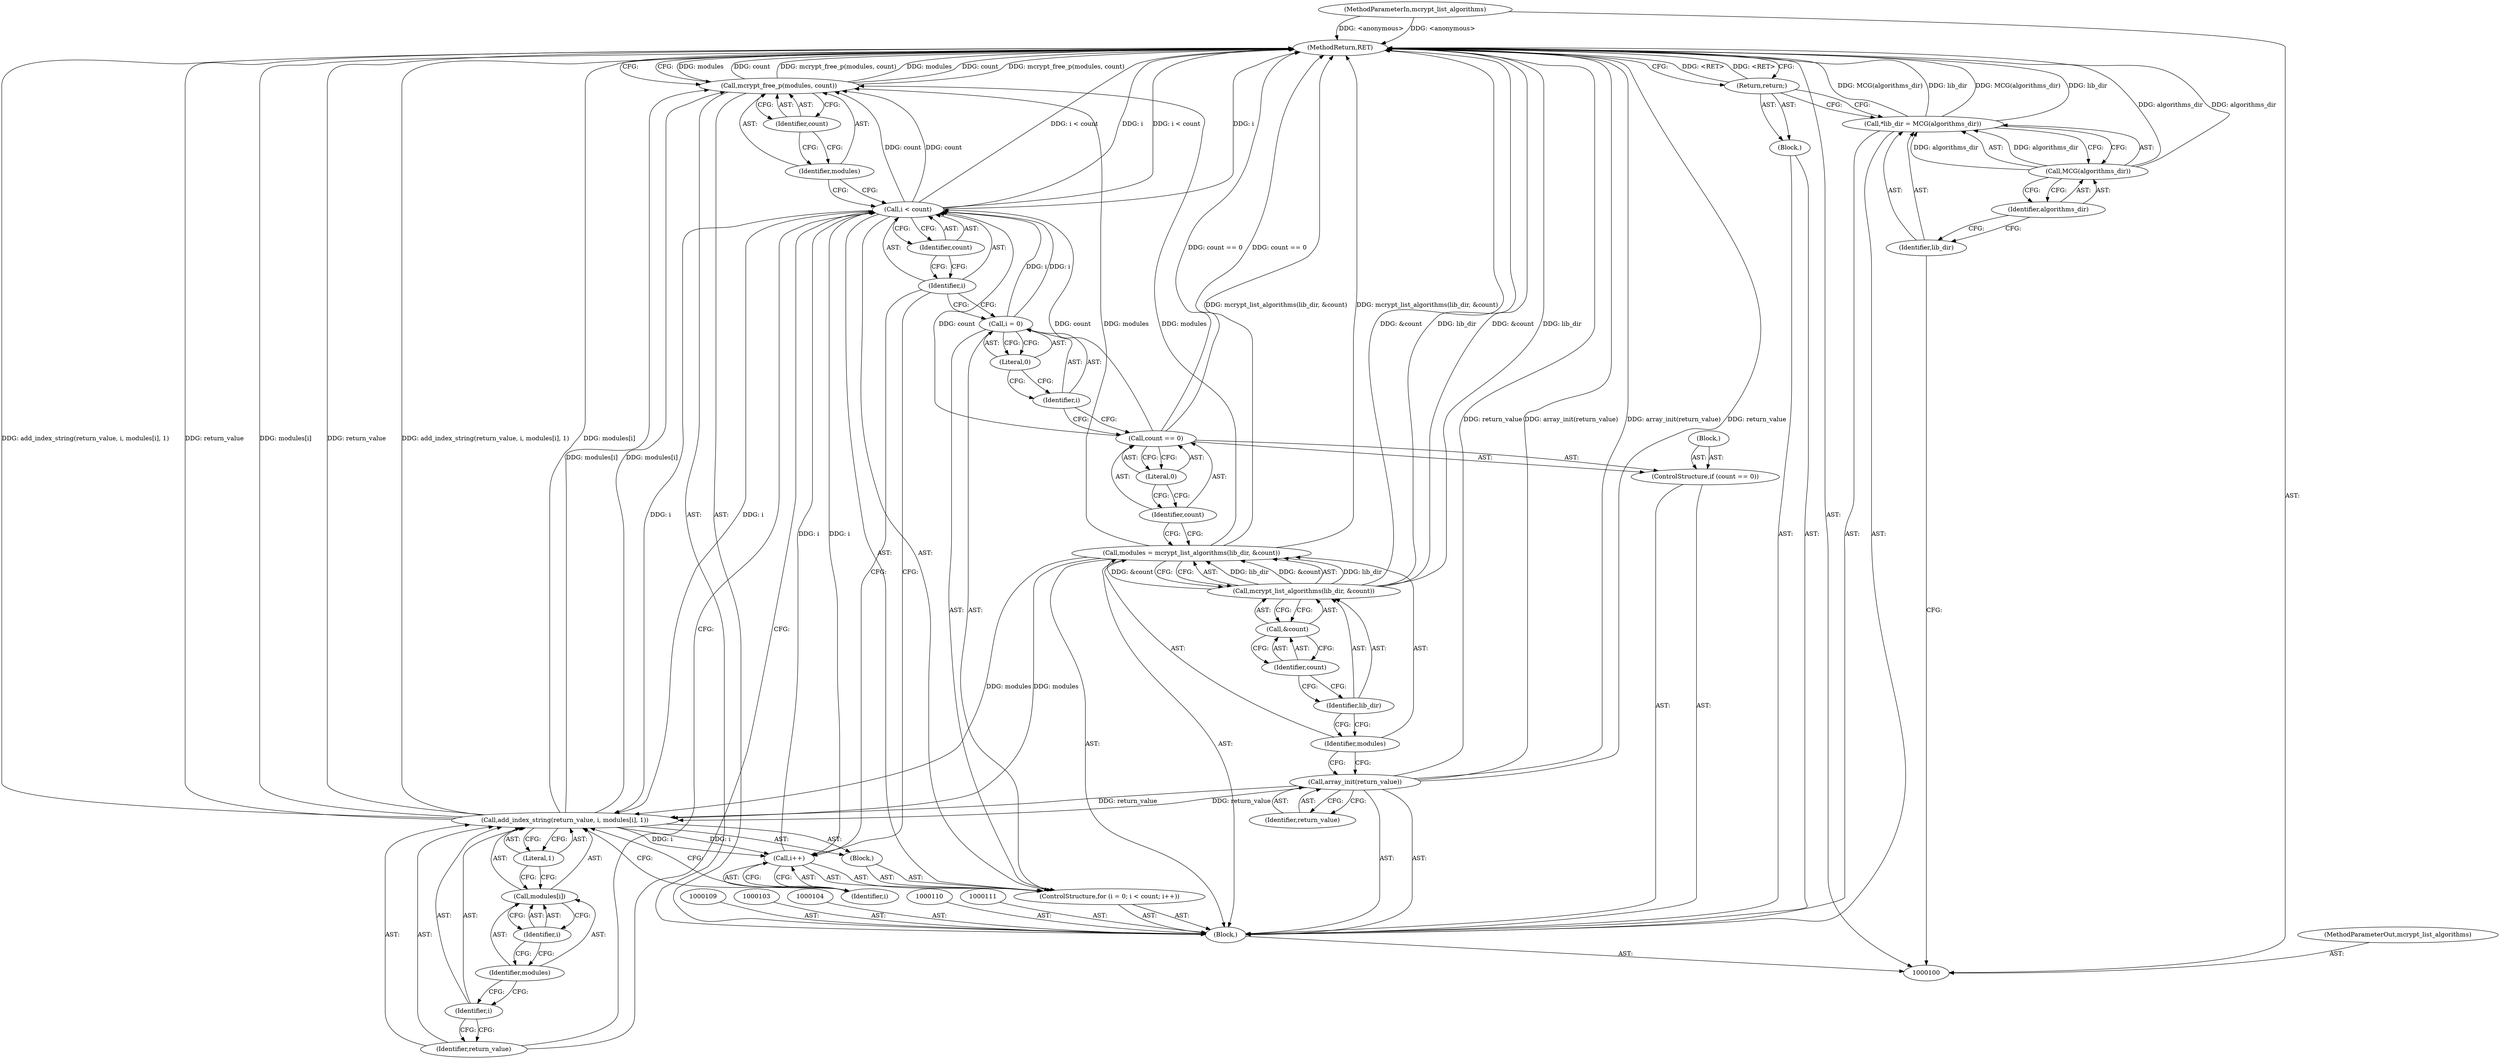 digraph "0_php-src_6c5211a0cef0cc2854eaa387e0eb036e012904d0?w=1_12" {
"1000147" [label="(MethodReturn,RET)"];
"1000101" [label="(MethodParameterIn,mcrypt_list_algorithms)"];
"1000208" [label="(MethodParameterOut,mcrypt_list_algorithms)"];
"1000113" [label="(Return,return;)"];
"1000115" [label="(Identifier,return_value)"];
"1000114" [label="(Call,array_init(return_value))"];
"1000118" [label="(Call,mcrypt_list_algorithms(lib_dir, &count))"];
"1000116" [label="(Call,modules = mcrypt_list_algorithms(lib_dir, &count))"];
"1000117" [label="(Identifier,modules)"];
"1000119" [label="(Identifier,lib_dir)"];
"1000120" [label="(Call,&count)"];
"1000121" [label="(Identifier,count)"];
"1000122" [label="(ControlStructure,if (count == 0))"];
"1000125" [label="(Literal,0)"];
"1000126" [label="(Block,)"];
"1000123" [label="(Call,count == 0)"];
"1000124" [label="(Identifier,count)"];
"1000127" [label="(ControlStructure,for (i = 0; i < count; i++))"];
"1000130" [label="(Literal,0)"];
"1000131" [label="(Call,i < count)"];
"1000132" [label="(Identifier,i)"];
"1000133" [label="(Identifier,count)"];
"1000134" [label="(Call,i++)"];
"1000135" [label="(Identifier,i)"];
"1000136" [label="(Block,)"];
"1000128" [label="(Call,i = 0)"];
"1000129" [label="(Identifier,i)"];
"1000102" [label="(Block,)"];
"1000138" [label="(Identifier,return_value)"];
"1000137" [label="(Call,add_index_string(return_value, i, modules[i], 1))"];
"1000139" [label="(Identifier,i)"];
"1000140" [label="(Call,modules[i])"];
"1000141" [label="(Identifier,modules)"];
"1000142" [label="(Identifier,i)"];
"1000143" [label="(Literal,1)"];
"1000144" [label="(Call,mcrypt_free_p(modules, count))"];
"1000145" [label="(Identifier,modules)"];
"1000146" [label="(Identifier,count)"];
"1000107" [label="(Call,MCG(algorithms_dir))"];
"1000108" [label="(Identifier,algorithms_dir)"];
"1000105" [label="(Call,*lib_dir = MCG(algorithms_dir))"];
"1000106" [label="(Identifier,lib_dir)"];
"1000112" [label="(Block,)"];
"1000147" -> "1000100"  [label="AST: "];
"1000147" -> "1000113"  [label="CFG: "];
"1000147" -> "1000144"  [label="CFG: "];
"1000107" -> "1000147"  [label="DDG: algorithms_dir"];
"1000105" -> "1000147"  [label="DDG: MCG(algorithms_dir)"];
"1000105" -> "1000147"  [label="DDG: lib_dir"];
"1000114" -> "1000147"  [label="DDG: array_init(return_value)"];
"1000114" -> "1000147"  [label="DDG: return_value"];
"1000137" -> "1000147"  [label="DDG: modules[i]"];
"1000137" -> "1000147"  [label="DDG: return_value"];
"1000137" -> "1000147"  [label="DDG: add_index_string(return_value, i, modules[i], 1)"];
"1000116" -> "1000147"  [label="DDG: mcrypt_list_algorithms(lib_dir, &count)"];
"1000144" -> "1000147"  [label="DDG: modules"];
"1000144" -> "1000147"  [label="DDG: count"];
"1000144" -> "1000147"  [label="DDG: mcrypt_free_p(modules, count)"];
"1000118" -> "1000147"  [label="DDG: lib_dir"];
"1000118" -> "1000147"  [label="DDG: &count"];
"1000131" -> "1000147"  [label="DDG: i < count"];
"1000131" -> "1000147"  [label="DDG: i"];
"1000123" -> "1000147"  [label="DDG: count == 0"];
"1000101" -> "1000147"  [label="DDG: <anonymous>"];
"1000113" -> "1000147"  [label="DDG: <RET>"];
"1000101" -> "1000100"  [label="AST: "];
"1000101" -> "1000147"  [label="DDG: <anonymous>"];
"1000208" -> "1000100"  [label="AST: "];
"1000113" -> "1000112"  [label="AST: "];
"1000113" -> "1000105"  [label="CFG: "];
"1000147" -> "1000113"  [label="CFG: "];
"1000113" -> "1000147"  [label="DDG: <RET>"];
"1000115" -> "1000114"  [label="AST: "];
"1000114" -> "1000115"  [label="CFG: "];
"1000114" -> "1000102"  [label="AST: "];
"1000114" -> "1000115"  [label="CFG: "];
"1000115" -> "1000114"  [label="AST: "];
"1000117" -> "1000114"  [label="CFG: "];
"1000114" -> "1000147"  [label="DDG: array_init(return_value)"];
"1000114" -> "1000147"  [label="DDG: return_value"];
"1000114" -> "1000137"  [label="DDG: return_value"];
"1000118" -> "1000116"  [label="AST: "];
"1000118" -> "1000120"  [label="CFG: "];
"1000119" -> "1000118"  [label="AST: "];
"1000120" -> "1000118"  [label="AST: "];
"1000116" -> "1000118"  [label="CFG: "];
"1000118" -> "1000147"  [label="DDG: lib_dir"];
"1000118" -> "1000147"  [label="DDG: &count"];
"1000118" -> "1000116"  [label="DDG: lib_dir"];
"1000118" -> "1000116"  [label="DDG: &count"];
"1000116" -> "1000102"  [label="AST: "];
"1000116" -> "1000118"  [label="CFG: "];
"1000117" -> "1000116"  [label="AST: "];
"1000118" -> "1000116"  [label="AST: "];
"1000124" -> "1000116"  [label="CFG: "];
"1000116" -> "1000147"  [label="DDG: mcrypt_list_algorithms(lib_dir, &count)"];
"1000118" -> "1000116"  [label="DDG: lib_dir"];
"1000118" -> "1000116"  [label="DDG: &count"];
"1000116" -> "1000137"  [label="DDG: modules"];
"1000116" -> "1000144"  [label="DDG: modules"];
"1000117" -> "1000116"  [label="AST: "];
"1000117" -> "1000114"  [label="CFG: "];
"1000119" -> "1000117"  [label="CFG: "];
"1000119" -> "1000118"  [label="AST: "];
"1000119" -> "1000117"  [label="CFG: "];
"1000121" -> "1000119"  [label="CFG: "];
"1000120" -> "1000118"  [label="AST: "];
"1000120" -> "1000121"  [label="CFG: "];
"1000121" -> "1000120"  [label="AST: "];
"1000118" -> "1000120"  [label="CFG: "];
"1000121" -> "1000120"  [label="AST: "];
"1000121" -> "1000119"  [label="CFG: "];
"1000120" -> "1000121"  [label="CFG: "];
"1000122" -> "1000102"  [label="AST: "];
"1000123" -> "1000122"  [label="AST: "];
"1000126" -> "1000122"  [label="AST: "];
"1000125" -> "1000123"  [label="AST: "];
"1000125" -> "1000124"  [label="CFG: "];
"1000123" -> "1000125"  [label="CFG: "];
"1000126" -> "1000122"  [label="AST: "];
"1000123" -> "1000122"  [label="AST: "];
"1000123" -> "1000125"  [label="CFG: "];
"1000124" -> "1000123"  [label="AST: "];
"1000125" -> "1000123"  [label="AST: "];
"1000129" -> "1000123"  [label="CFG: "];
"1000123" -> "1000147"  [label="DDG: count == 0"];
"1000123" -> "1000131"  [label="DDG: count"];
"1000124" -> "1000123"  [label="AST: "];
"1000124" -> "1000116"  [label="CFG: "];
"1000125" -> "1000124"  [label="CFG: "];
"1000127" -> "1000102"  [label="AST: "];
"1000128" -> "1000127"  [label="AST: "];
"1000131" -> "1000127"  [label="AST: "];
"1000134" -> "1000127"  [label="AST: "];
"1000136" -> "1000127"  [label="AST: "];
"1000130" -> "1000128"  [label="AST: "];
"1000130" -> "1000129"  [label="CFG: "];
"1000128" -> "1000130"  [label="CFG: "];
"1000131" -> "1000127"  [label="AST: "];
"1000131" -> "1000133"  [label="CFG: "];
"1000132" -> "1000131"  [label="AST: "];
"1000133" -> "1000131"  [label="AST: "];
"1000138" -> "1000131"  [label="CFG: "];
"1000145" -> "1000131"  [label="CFG: "];
"1000131" -> "1000147"  [label="DDG: i < count"];
"1000131" -> "1000147"  [label="DDG: i"];
"1000128" -> "1000131"  [label="DDG: i"];
"1000134" -> "1000131"  [label="DDG: i"];
"1000123" -> "1000131"  [label="DDG: count"];
"1000131" -> "1000137"  [label="DDG: i"];
"1000131" -> "1000144"  [label="DDG: count"];
"1000132" -> "1000131"  [label="AST: "];
"1000132" -> "1000128"  [label="CFG: "];
"1000132" -> "1000134"  [label="CFG: "];
"1000133" -> "1000132"  [label="CFG: "];
"1000133" -> "1000131"  [label="AST: "];
"1000133" -> "1000132"  [label="CFG: "];
"1000131" -> "1000133"  [label="CFG: "];
"1000134" -> "1000127"  [label="AST: "];
"1000134" -> "1000135"  [label="CFG: "];
"1000135" -> "1000134"  [label="AST: "];
"1000132" -> "1000134"  [label="CFG: "];
"1000134" -> "1000131"  [label="DDG: i"];
"1000137" -> "1000134"  [label="DDG: i"];
"1000135" -> "1000134"  [label="AST: "];
"1000135" -> "1000137"  [label="CFG: "];
"1000134" -> "1000135"  [label="CFG: "];
"1000136" -> "1000127"  [label="AST: "];
"1000137" -> "1000136"  [label="AST: "];
"1000128" -> "1000127"  [label="AST: "];
"1000128" -> "1000130"  [label="CFG: "];
"1000129" -> "1000128"  [label="AST: "];
"1000130" -> "1000128"  [label="AST: "];
"1000132" -> "1000128"  [label="CFG: "];
"1000128" -> "1000131"  [label="DDG: i"];
"1000129" -> "1000128"  [label="AST: "];
"1000129" -> "1000123"  [label="CFG: "];
"1000130" -> "1000129"  [label="CFG: "];
"1000102" -> "1000100"  [label="AST: "];
"1000103" -> "1000102"  [label="AST: "];
"1000104" -> "1000102"  [label="AST: "];
"1000105" -> "1000102"  [label="AST: "];
"1000109" -> "1000102"  [label="AST: "];
"1000110" -> "1000102"  [label="AST: "];
"1000111" -> "1000102"  [label="AST: "];
"1000112" -> "1000102"  [label="AST: "];
"1000114" -> "1000102"  [label="AST: "];
"1000116" -> "1000102"  [label="AST: "];
"1000122" -> "1000102"  [label="AST: "];
"1000127" -> "1000102"  [label="AST: "];
"1000144" -> "1000102"  [label="AST: "];
"1000138" -> "1000137"  [label="AST: "];
"1000138" -> "1000131"  [label="CFG: "];
"1000139" -> "1000138"  [label="CFG: "];
"1000137" -> "1000136"  [label="AST: "];
"1000137" -> "1000143"  [label="CFG: "];
"1000138" -> "1000137"  [label="AST: "];
"1000139" -> "1000137"  [label="AST: "];
"1000140" -> "1000137"  [label="AST: "];
"1000143" -> "1000137"  [label="AST: "];
"1000135" -> "1000137"  [label="CFG: "];
"1000137" -> "1000147"  [label="DDG: modules[i]"];
"1000137" -> "1000147"  [label="DDG: return_value"];
"1000137" -> "1000147"  [label="DDG: add_index_string(return_value, i, modules[i], 1)"];
"1000137" -> "1000134"  [label="DDG: i"];
"1000114" -> "1000137"  [label="DDG: return_value"];
"1000131" -> "1000137"  [label="DDG: i"];
"1000116" -> "1000137"  [label="DDG: modules"];
"1000137" -> "1000144"  [label="DDG: modules[i]"];
"1000139" -> "1000137"  [label="AST: "];
"1000139" -> "1000138"  [label="CFG: "];
"1000141" -> "1000139"  [label="CFG: "];
"1000140" -> "1000137"  [label="AST: "];
"1000140" -> "1000142"  [label="CFG: "];
"1000141" -> "1000140"  [label="AST: "];
"1000142" -> "1000140"  [label="AST: "];
"1000143" -> "1000140"  [label="CFG: "];
"1000141" -> "1000140"  [label="AST: "];
"1000141" -> "1000139"  [label="CFG: "];
"1000142" -> "1000141"  [label="CFG: "];
"1000142" -> "1000140"  [label="AST: "];
"1000142" -> "1000141"  [label="CFG: "];
"1000140" -> "1000142"  [label="CFG: "];
"1000143" -> "1000137"  [label="AST: "];
"1000143" -> "1000140"  [label="CFG: "];
"1000137" -> "1000143"  [label="CFG: "];
"1000144" -> "1000102"  [label="AST: "];
"1000144" -> "1000146"  [label="CFG: "];
"1000145" -> "1000144"  [label="AST: "];
"1000146" -> "1000144"  [label="AST: "];
"1000147" -> "1000144"  [label="CFG: "];
"1000144" -> "1000147"  [label="DDG: modules"];
"1000144" -> "1000147"  [label="DDG: count"];
"1000144" -> "1000147"  [label="DDG: mcrypt_free_p(modules, count)"];
"1000116" -> "1000144"  [label="DDG: modules"];
"1000137" -> "1000144"  [label="DDG: modules[i]"];
"1000131" -> "1000144"  [label="DDG: count"];
"1000145" -> "1000144"  [label="AST: "];
"1000145" -> "1000131"  [label="CFG: "];
"1000146" -> "1000145"  [label="CFG: "];
"1000146" -> "1000144"  [label="AST: "];
"1000146" -> "1000145"  [label="CFG: "];
"1000144" -> "1000146"  [label="CFG: "];
"1000107" -> "1000105"  [label="AST: "];
"1000107" -> "1000108"  [label="CFG: "];
"1000108" -> "1000107"  [label="AST: "];
"1000105" -> "1000107"  [label="CFG: "];
"1000107" -> "1000147"  [label="DDG: algorithms_dir"];
"1000107" -> "1000105"  [label="DDG: algorithms_dir"];
"1000108" -> "1000107"  [label="AST: "];
"1000108" -> "1000106"  [label="CFG: "];
"1000107" -> "1000108"  [label="CFG: "];
"1000105" -> "1000102"  [label="AST: "];
"1000105" -> "1000107"  [label="CFG: "];
"1000106" -> "1000105"  [label="AST: "];
"1000107" -> "1000105"  [label="AST: "];
"1000113" -> "1000105"  [label="CFG: "];
"1000105" -> "1000147"  [label="DDG: MCG(algorithms_dir)"];
"1000105" -> "1000147"  [label="DDG: lib_dir"];
"1000107" -> "1000105"  [label="DDG: algorithms_dir"];
"1000106" -> "1000105"  [label="AST: "];
"1000106" -> "1000100"  [label="CFG: "];
"1000108" -> "1000106"  [label="CFG: "];
"1000112" -> "1000102"  [label="AST: "];
"1000113" -> "1000112"  [label="AST: "];
}
